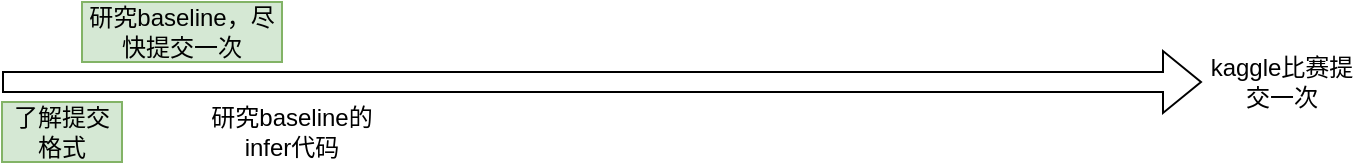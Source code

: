 <mxfile version="17.4.5" type="github">
  <diagram id="vNYnXQ_NGjMI0ObO1V1S" name="Page-1">
    <mxGraphModel dx="782" dy="384" grid="1" gridSize="10" guides="1" tooltips="1" connect="1" arrows="1" fold="1" page="1" pageScale="1" pageWidth="827" pageHeight="1169" math="0" shadow="0">
      <root>
        <mxCell id="0" />
        <mxCell id="1" parent="0" />
        <mxCell id="ImQmubWD78dIuqHf5WIp-2" value="" style="shape=flexArrow;endArrow=classic;html=1;rounded=0;" edge="1" parent="1" target="ImQmubWD78dIuqHf5WIp-3">
          <mxGeometry width="50" height="50" relative="1" as="geometry">
            <mxPoint x="20" y="180" as="sourcePoint" />
            <mxPoint x="650" y="180" as="targetPoint" />
          </mxGeometry>
        </mxCell>
        <mxCell id="ImQmubWD78dIuqHf5WIp-3" value="kaggle比赛提交一次" style="text;html=1;strokeColor=none;fillColor=none;align=center;verticalAlign=middle;whiteSpace=wrap;rounded=0;" vertex="1" parent="1">
          <mxGeometry x="620" y="165" width="80" height="30" as="geometry" />
        </mxCell>
        <mxCell id="ImQmubWD78dIuqHf5WIp-4" value="了解提交格式" style="text;html=1;strokeColor=#82b366;fillColor=#d5e8d4;align=center;verticalAlign=middle;whiteSpace=wrap;rounded=0;" vertex="1" parent="1">
          <mxGeometry x="20" y="190" width="60" height="30" as="geometry" />
        </mxCell>
        <mxCell id="ImQmubWD78dIuqHf5WIp-5" value="研究baseline，尽快提交一次" style="text;html=1;strokeColor=#82b366;fillColor=#d5e8d4;align=center;verticalAlign=middle;whiteSpace=wrap;rounded=0;shadow=0;" vertex="1" parent="1">
          <mxGeometry x="60" y="140" width="100" height="30" as="geometry" />
        </mxCell>
        <mxCell id="ImQmubWD78dIuqHf5WIp-6" value="研究baseline的infer代码" style="text;html=1;strokeColor=none;fillColor=none;align=center;verticalAlign=middle;whiteSpace=wrap;rounded=0;" vertex="1" parent="1">
          <mxGeometry x="120" y="190" width="90" height="30" as="geometry" />
        </mxCell>
      </root>
    </mxGraphModel>
  </diagram>
</mxfile>
